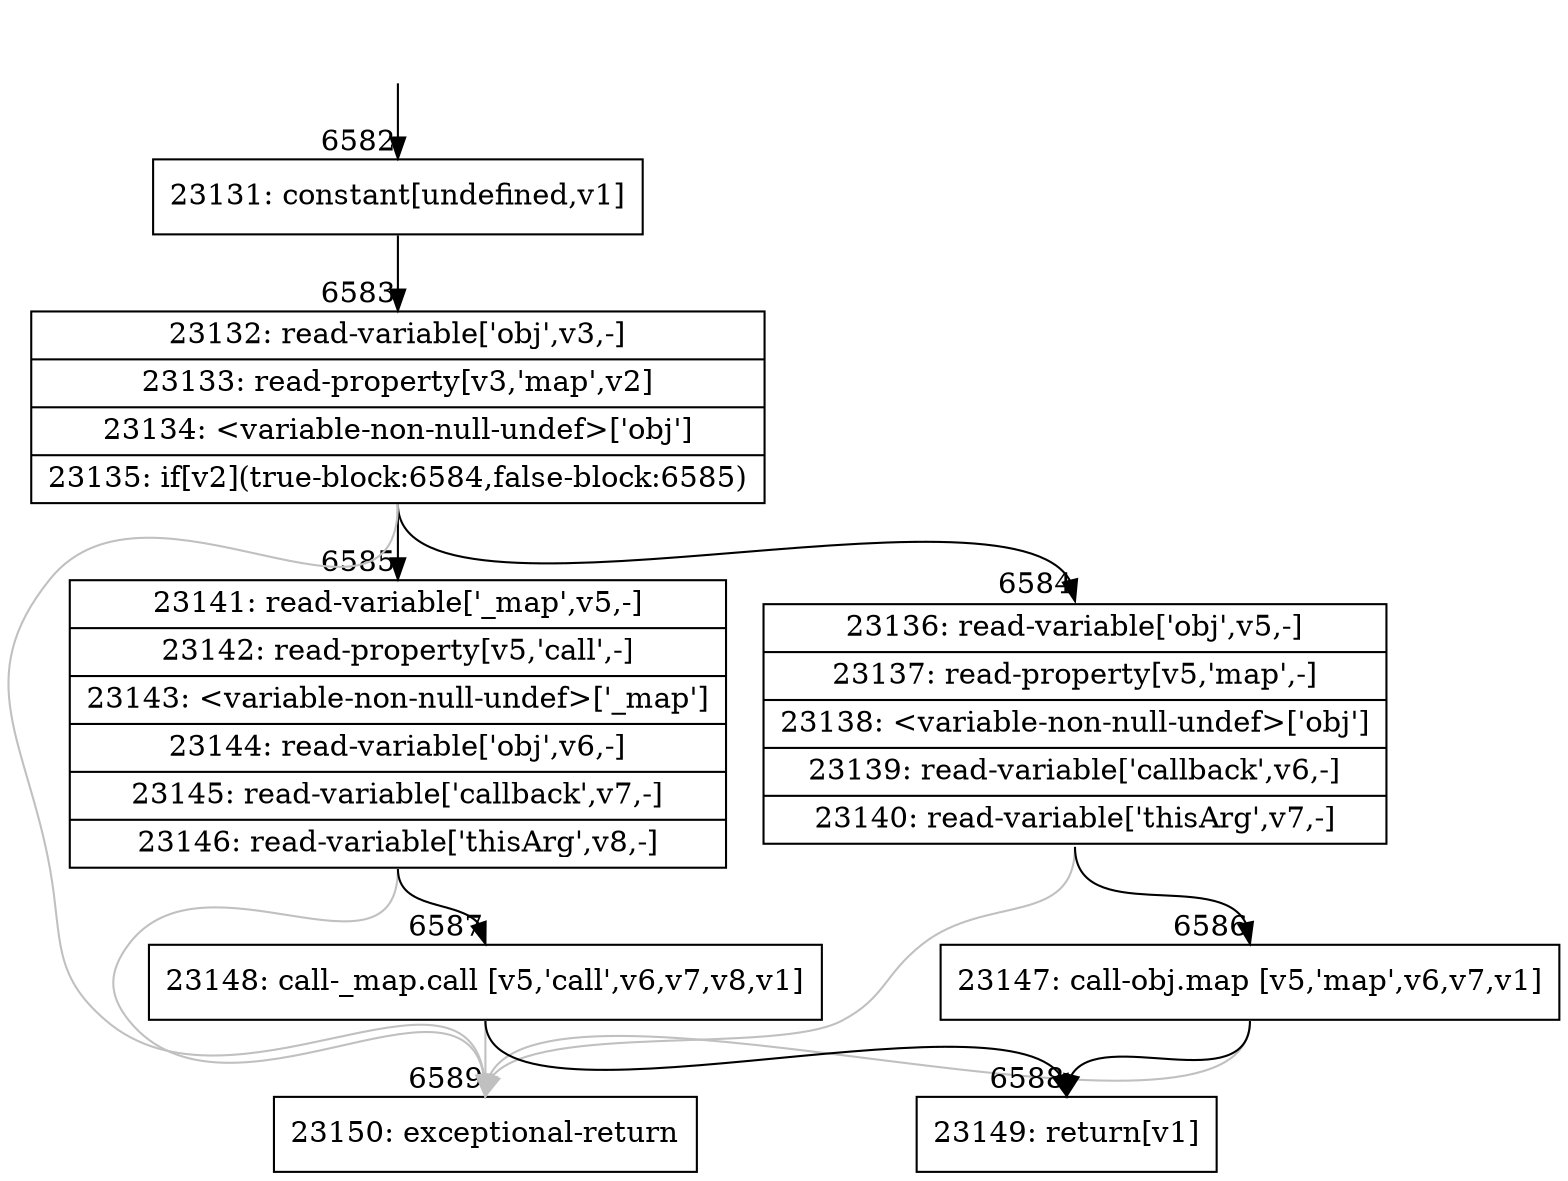 digraph {
rankdir="TD"
BB_entry542[shape=none,label=""];
BB_entry542 -> BB6582 [tailport=s, headport=n, headlabel="    6582"]
BB6582 [shape=record label="{23131: constant[undefined,v1]}" ] 
BB6582 -> BB6583 [tailport=s, headport=n, headlabel="      6583"]
BB6583 [shape=record label="{23132: read-variable['obj',v3,-]|23133: read-property[v3,'map',v2]|23134: \<variable-non-null-undef\>['obj']|23135: if[v2](true-block:6584,false-block:6585)}" ] 
BB6583 -> BB6584 [tailport=s, headport=n, headlabel="      6584"]
BB6583 -> BB6585 [tailport=s, headport=n, headlabel="      6585"]
BB6583 -> BB6589 [tailport=s, headport=n, color=gray, headlabel="      6589"]
BB6584 [shape=record label="{23136: read-variable['obj',v5,-]|23137: read-property[v5,'map',-]|23138: \<variable-non-null-undef\>['obj']|23139: read-variable['callback',v6,-]|23140: read-variable['thisArg',v7,-]}" ] 
BB6584 -> BB6586 [tailport=s, headport=n, headlabel="      6586"]
BB6584 -> BB6589 [tailport=s, headport=n, color=gray]
BB6585 [shape=record label="{23141: read-variable['_map',v5,-]|23142: read-property[v5,'call',-]|23143: \<variable-non-null-undef\>['_map']|23144: read-variable['obj',v6,-]|23145: read-variable['callback',v7,-]|23146: read-variable['thisArg',v8,-]}" ] 
BB6585 -> BB6587 [tailport=s, headport=n, headlabel="      6587"]
BB6585 -> BB6589 [tailport=s, headport=n, color=gray]
BB6586 [shape=record label="{23147: call-obj.map [v5,'map',v6,v7,v1]}" ] 
BB6586 -> BB6588 [tailport=s, headport=n, headlabel="      6588"]
BB6586 -> BB6589 [tailport=s, headport=n, color=gray]
BB6587 [shape=record label="{23148: call-_map.call [v5,'call',v6,v7,v8,v1]}" ] 
BB6587 -> BB6588 [tailport=s, headport=n]
BB6587 -> BB6589 [tailport=s, headport=n, color=gray]
BB6588 [shape=record label="{23149: return[v1]}" ] 
BB6589 [shape=record label="{23150: exceptional-return}" ] 
//#$~ 12308
}
